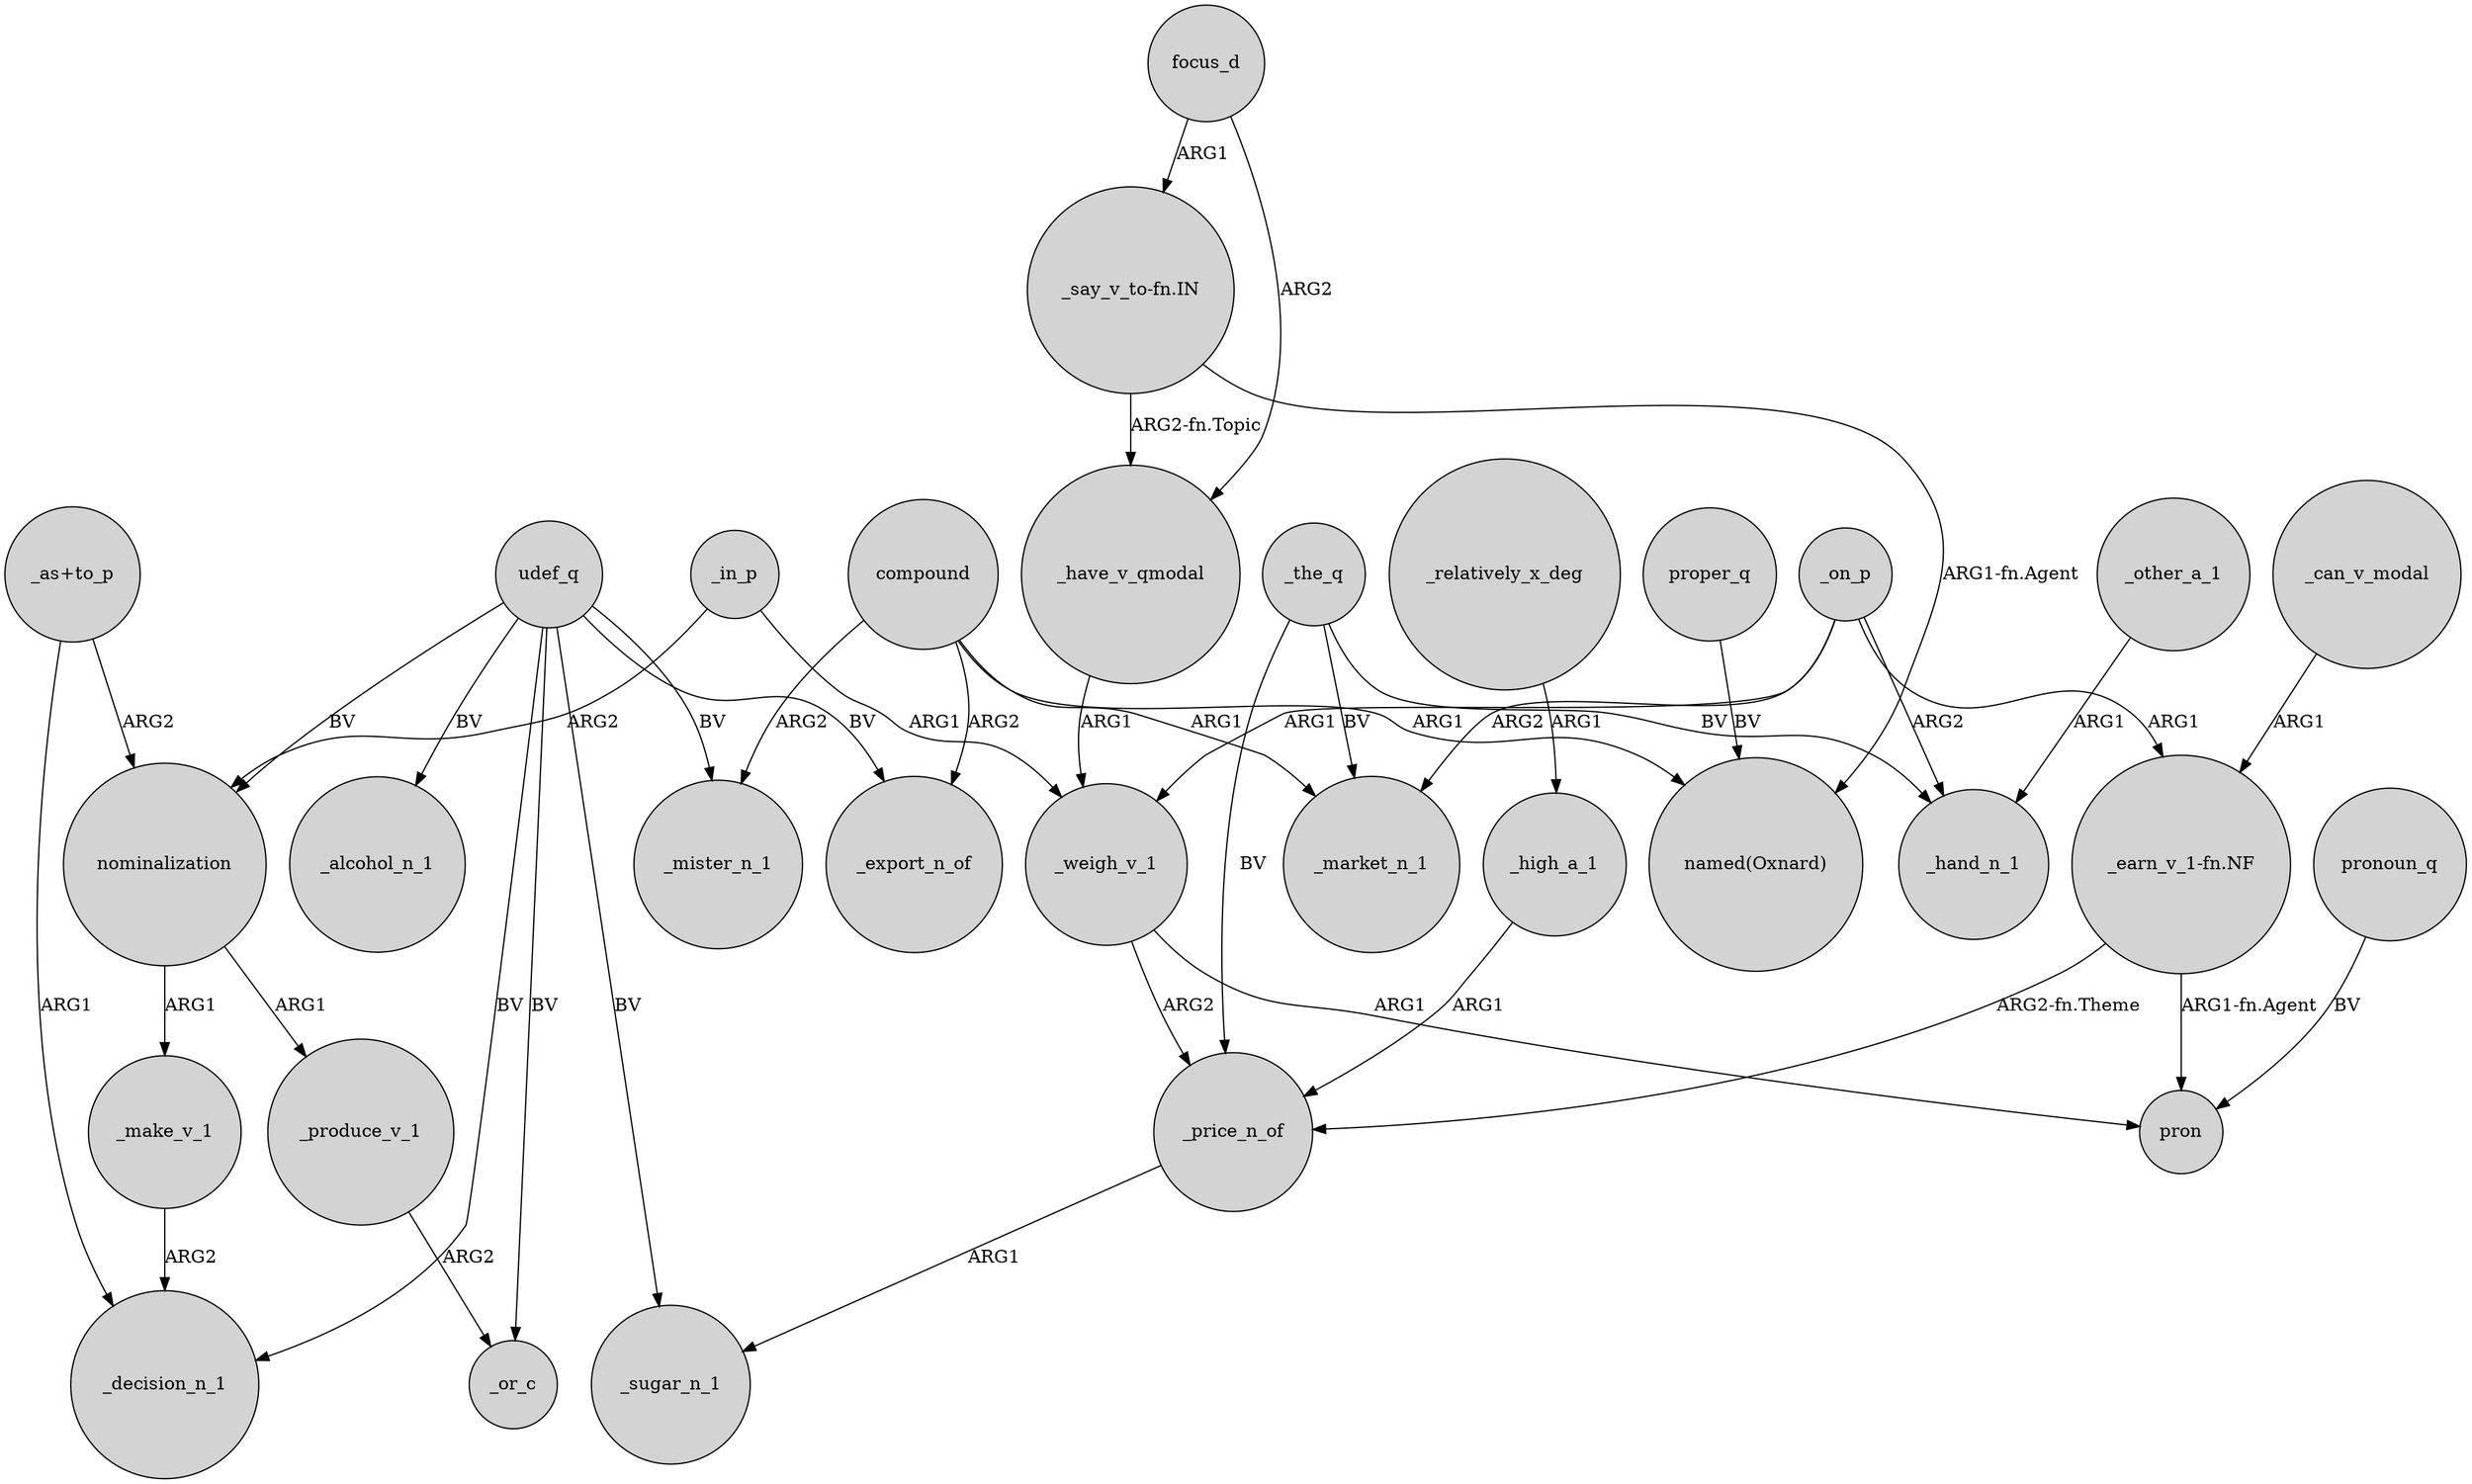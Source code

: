 digraph {
	node [shape=circle style=filled]
	compound -> _export_n_of [label=ARG2]
	"_say_v_to-fn.IN" -> _have_v_qmodal [label="ARG2-fn.Topic"]
	_weigh_v_1 -> _price_n_of [label=ARG2]
	focus_d -> _have_v_qmodal [label=ARG2]
	"_earn_v_1-fn.NF" -> pron [label="ARG1-fn.Agent"]
	_relatively_x_deg -> _high_a_1 [label=ARG1]
	compound -> _mister_n_1 [label=ARG2]
	_weigh_v_1 -> pron [label=ARG1]
	_on_p -> _market_n_1 [label=ARG2]
	udef_q -> _mister_n_1 [label=BV]
	_in_p -> _weigh_v_1 [label=ARG1]
	nominalization -> _make_v_1 [label=ARG1]
	_the_q -> _price_n_of [label=BV]
	udef_q -> _or_c [label=BV]
	_can_v_modal -> "_earn_v_1-fn.NF" [label=ARG1]
	_produce_v_1 -> _or_c [label=ARG2]
	focus_d -> "_say_v_to-fn.IN" [label=ARG1]
	udef_q -> _sugar_n_1 [label=BV]
	_the_q -> _hand_n_1 [label=BV]
	_other_a_1 -> _hand_n_1 [label=ARG1]
	pronoun_q -> pron [label=BV]
	"_say_v_to-fn.IN" -> "named(Oxnard)" [label="ARG1-fn.Agent"]
	_high_a_1 -> _price_n_of [label=ARG1]
	udef_q -> _alcohol_n_1 [label=BV]
	_have_v_qmodal -> _weigh_v_1 [label=ARG1]
	"_earn_v_1-fn.NF" -> _price_n_of [label="ARG2-fn.Theme"]
	udef_q -> nominalization [label=BV]
	udef_q -> _export_n_of [label=BV]
	_make_v_1 -> _decision_n_1 [label=ARG2]
	compound -> "named(Oxnard)" [label=ARG1]
	_on_p -> _hand_n_1 [label=ARG2]
	_on_p -> "_earn_v_1-fn.NF" [label=ARG1]
	udef_q -> _decision_n_1 [label=BV]
	"_as+to_p" -> nominalization [label=ARG2]
	_on_p -> _weigh_v_1 [label=ARG1]
	compound -> _market_n_1 [label=ARG1]
	"_as+to_p" -> _decision_n_1 [label=ARG1]
	_in_p -> nominalization [label=ARG2]
	_the_q -> _market_n_1 [label=BV]
	nominalization -> _produce_v_1 [label=ARG1]
	_price_n_of -> _sugar_n_1 [label=ARG1]
	proper_q -> "named(Oxnard)" [label=BV]
}
